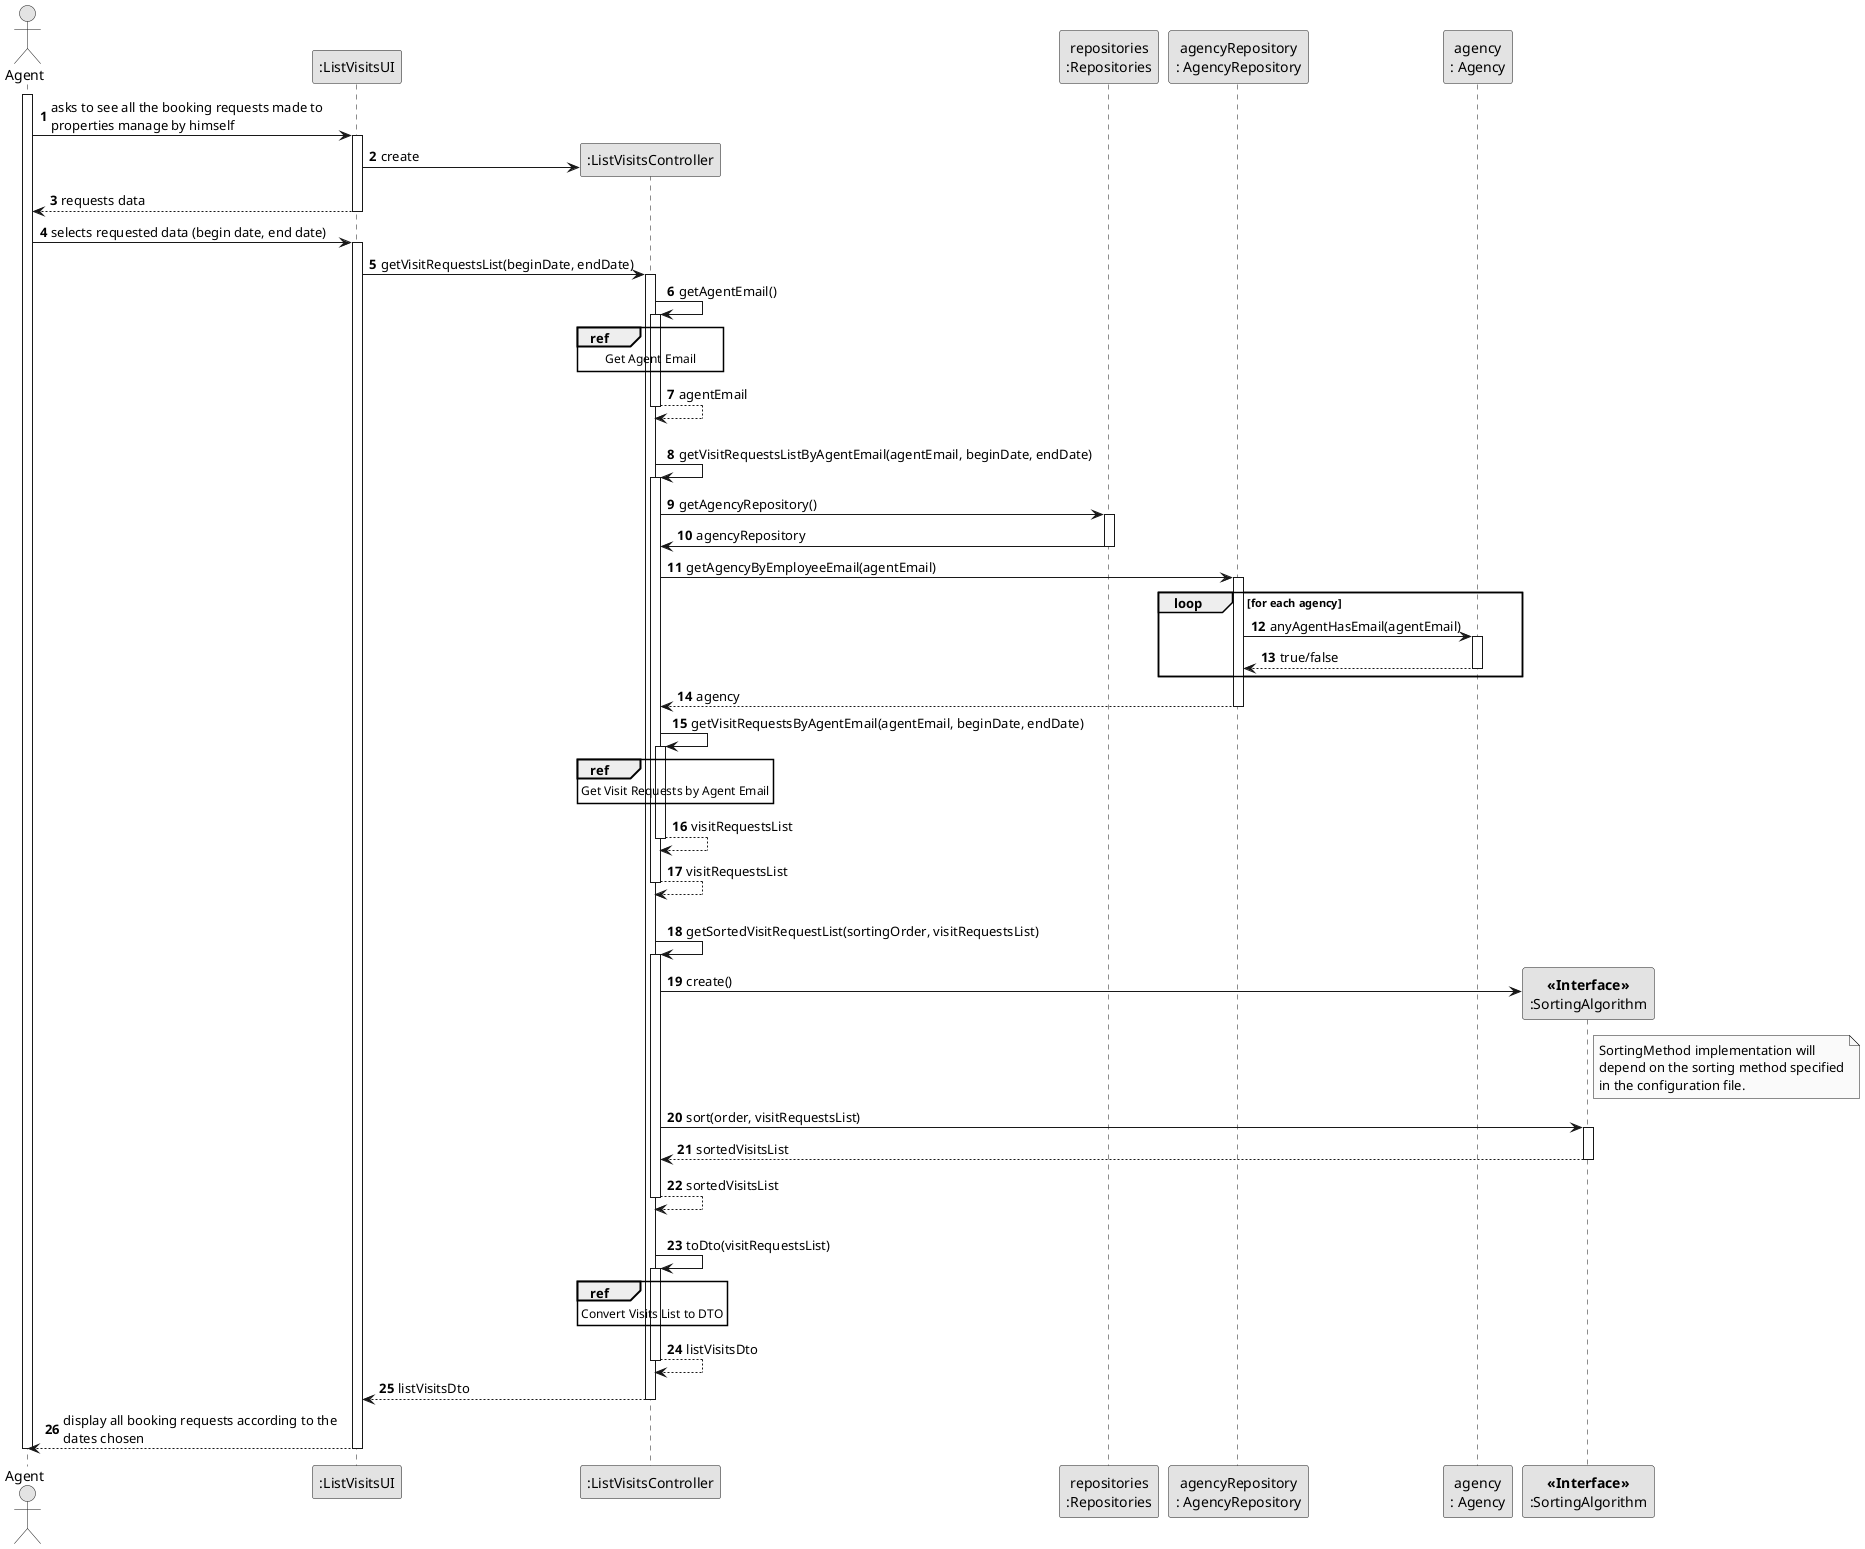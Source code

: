 @startuml
skinparam monochrome true
skinparam packageStyle rectangle
skinparam shadowing false

autonumber

'hide footbox
actor "Agent" as ADM
participant ":ListVisitsUI" as UI
participant ":ListVisitsController" as CTRL
participant "repositories\n:Repositories" as PLAT
participant "agencyRepository\n: AgencyRepository" as AgRep
participant "agency\n: Agency" as AGENCY
participant "<b><<Interface>></b>\n:SortingAlgorithm" as SORTALG

activate ADM

        ADM -> UI : asks to see all the booking requests made to \nproperties manage by himself
        activate UI

            UI -> CTRL** : create

            UI --> ADM : requests data
        deactivate UI

    ADM -> UI : selects requested data (begin date, end date)
    activate UI

    UI -> CTRL : getVisitRequestsList(beginDate, endDate)
    activate CTRL

        CTRL -> CTRL : getAgentEmail()
        activate CTRL

           ref over CTRL
           Get Agent Email
           end ref

        CTRL --> CTRL : agentEmail
        deactivate CTRL
        |||

        CTRL -> CTRL: getVisitRequestsListByAgentEmail(agentEmail, beginDate, endDate)
        activate CTRL

        CTRL -> PLAT :  getAgencyRepository()
        activate PLAT

        PLAT -> CTRL : agencyRepository
        deactivate PLAT
        CTRL -> AgRep: getAgencyByEmployeeEmail(agentEmail)
        activate AgRep

         loop for each agency
             AgRep -> AGENCY : anyAgentHasEmail(agentEmail)
             activate AGENCY

                  AGENCY --> AgRep : true/false
             deactivate AGENCY
         end
         AgRep --> CTRL : agency
        deactivate AgRep


        CTRL -> CTRL : getVisitRequestsByAgentEmail(agentEmail, beginDate, endDate)
        activate CTRL

        ref over CTRL
        Get Visit Requests by Agent Email
        end ref


        CTRL --> CTRL : visitRequestsList
        deactivate CTRL

        CTRL --> CTRL: visitRequestsList
        deactivate CTRL
        |||

        CTRL -> CTRL : getSortedVisitRequestList(sortingOrder, visitRequestsList)
        activate CTRL

        CTRL -> SORTALG** : create()

        note right SORTALG
        SortingMethod implementation will
        depend on the sorting method specified
        in the configuration file.
        end note

        CTRL -> SORTALG : sort(order, visitRequestsList)
        activate SORTALG

        SORTALG --> CTRL : sortedVisitsList
        deactivate SORTALG

        CTRL --> CTRL : sortedVisitsList
        deactivate CTRL
        |||

            CTRL -> CTRL : toDto(visitRequestsList)
            activate CTRL

            ref over CTRL
            Convert Visits List to DTO
            end ref


            CTRL --> CTRL : listVisitsDto
            deactivate CTRL

             CTRL --> UI: listVisitsDto
             deactivate CTRL


        UI --> ADM : display all booking requests according to the \ndates chosen
    deactivate UI

deactivate ADM

@enduml